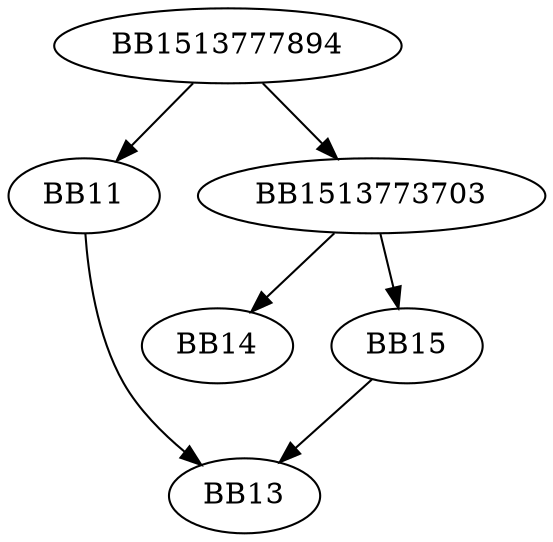 digraph G{
	BB1513777894->BB11;
	BB1513777894->BB1513773703;
	BB11->BB13;
	BB1513773703->BB14;
	BB1513773703->BB15;
	BB15->BB13;
}
